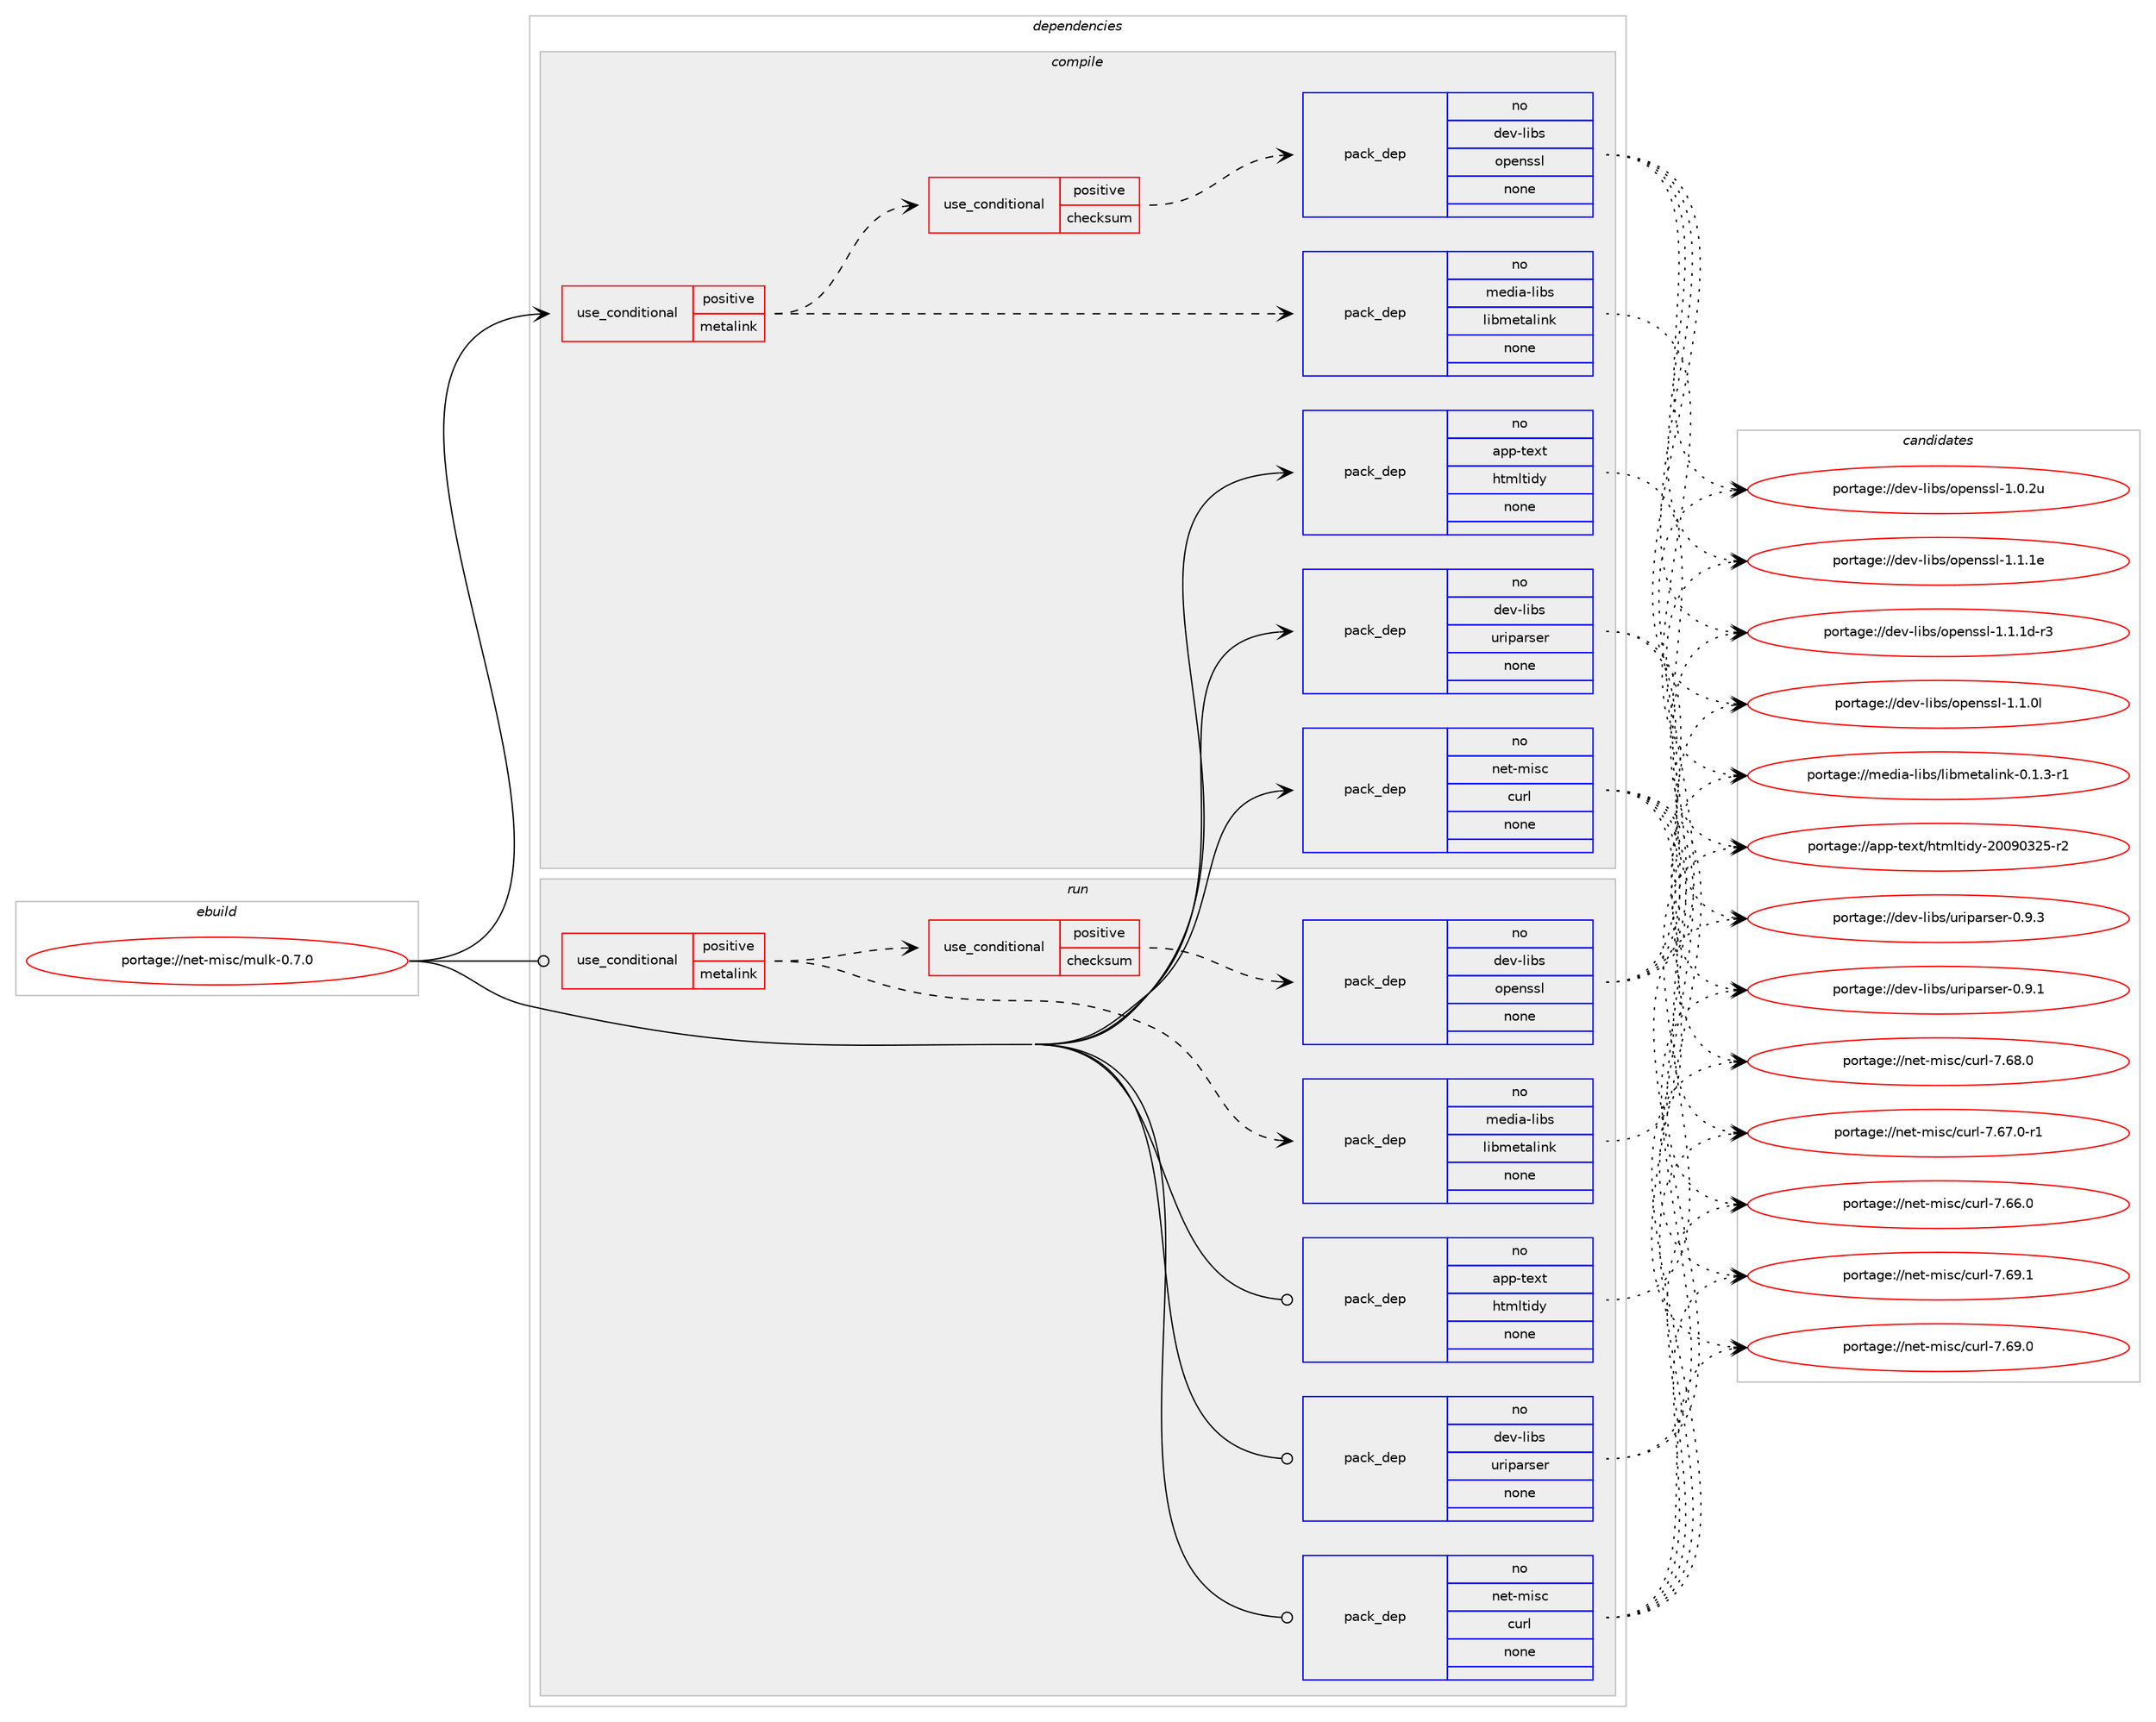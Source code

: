 digraph prolog {

# *************
# Graph options
# *************

newrank=true;
concentrate=true;
compound=true;
graph [rankdir=LR,fontname=Helvetica,fontsize=10,ranksep=1.5];#, ranksep=2.5, nodesep=0.2];
edge  [arrowhead=vee];
node  [fontname=Helvetica,fontsize=10];

# **********
# The ebuild
# **********

subgraph cluster_leftcol {
color=gray;
rank=same;
label=<<i>ebuild</i>>;
id [label="portage://net-misc/mulk-0.7.0", color=red, width=4, href="../net-misc/mulk-0.7.0.svg"];
}

# ****************
# The dependencies
# ****************

subgraph cluster_midcol {
color=gray;
label=<<i>dependencies</i>>;
subgraph cluster_compile {
fillcolor="#eeeeee";
style=filled;
label=<<i>compile</i>>;
subgraph cond3381 {
dependency20959 [label=<<TABLE BORDER="0" CELLBORDER="1" CELLSPACING="0" CELLPADDING="4"><TR><TD ROWSPAN="3" CELLPADDING="10">use_conditional</TD></TR><TR><TD>positive</TD></TR><TR><TD>metalink</TD></TR></TABLE>>, shape=none, color=red];
subgraph pack17211 {
dependency20960 [label=<<TABLE BORDER="0" CELLBORDER="1" CELLSPACING="0" CELLPADDING="4" WIDTH="220"><TR><TD ROWSPAN="6" CELLPADDING="30">pack_dep</TD></TR><TR><TD WIDTH="110">no</TD></TR><TR><TD>media-libs</TD></TR><TR><TD>libmetalink</TD></TR><TR><TD>none</TD></TR><TR><TD></TD></TR></TABLE>>, shape=none, color=blue];
}
dependency20959:e -> dependency20960:w [weight=20,style="dashed",arrowhead="vee"];
subgraph cond3382 {
dependency20961 [label=<<TABLE BORDER="0" CELLBORDER="1" CELLSPACING="0" CELLPADDING="4"><TR><TD ROWSPAN="3" CELLPADDING="10">use_conditional</TD></TR><TR><TD>positive</TD></TR><TR><TD>checksum</TD></TR></TABLE>>, shape=none, color=red];
subgraph pack17212 {
dependency20962 [label=<<TABLE BORDER="0" CELLBORDER="1" CELLSPACING="0" CELLPADDING="4" WIDTH="220"><TR><TD ROWSPAN="6" CELLPADDING="30">pack_dep</TD></TR><TR><TD WIDTH="110">no</TD></TR><TR><TD>dev-libs</TD></TR><TR><TD>openssl</TD></TR><TR><TD>none</TD></TR><TR><TD></TD></TR></TABLE>>, shape=none, color=blue];
}
dependency20961:e -> dependency20962:w [weight=20,style="dashed",arrowhead="vee"];
}
dependency20959:e -> dependency20961:w [weight=20,style="dashed",arrowhead="vee"];
}
id:e -> dependency20959:w [weight=20,style="solid",arrowhead="vee"];
subgraph pack17213 {
dependency20963 [label=<<TABLE BORDER="0" CELLBORDER="1" CELLSPACING="0" CELLPADDING="4" WIDTH="220"><TR><TD ROWSPAN="6" CELLPADDING="30">pack_dep</TD></TR><TR><TD WIDTH="110">no</TD></TR><TR><TD>app-text</TD></TR><TR><TD>htmltidy</TD></TR><TR><TD>none</TD></TR><TR><TD></TD></TR></TABLE>>, shape=none, color=blue];
}
id:e -> dependency20963:w [weight=20,style="solid",arrowhead="vee"];
subgraph pack17214 {
dependency20964 [label=<<TABLE BORDER="0" CELLBORDER="1" CELLSPACING="0" CELLPADDING="4" WIDTH="220"><TR><TD ROWSPAN="6" CELLPADDING="30">pack_dep</TD></TR><TR><TD WIDTH="110">no</TD></TR><TR><TD>dev-libs</TD></TR><TR><TD>uriparser</TD></TR><TR><TD>none</TD></TR><TR><TD></TD></TR></TABLE>>, shape=none, color=blue];
}
id:e -> dependency20964:w [weight=20,style="solid",arrowhead="vee"];
subgraph pack17215 {
dependency20965 [label=<<TABLE BORDER="0" CELLBORDER="1" CELLSPACING="0" CELLPADDING="4" WIDTH="220"><TR><TD ROWSPAN="6" CELLPADDING="30">pack_dep</TD></TR><TR><TD WIDTH="110">no</TD></TR><TR><TD>net-misc</TD></TR><TR><TD>curl</TD></TR><TR><TD>none</TD></TR><TR><TD></TD></TR></TABLE>>, shape=none, color=blue];
}
id:e -> dependency20965:w [weight=20,style="solid",arrowhead="vee"];
}
subgraph cluster_compileandrun {
fillcolor="#eeeeee";
style=filled;
label=<<i>compile and run</i>>;
}
subgraph cluster_run {
fillcolor="#eeeeee";
style=filled;
label=<<i>run</i>>;
subgraph cond3383 {
dependency20966 [label=<<TABLE BORDER="0" CELLBORDER="1" CELLSPACING="0" CELLPADDING="4"><TR><TD ROWSPAN="3" CELLPADDING="10">use_conditional</TD></TR><TR><TD>positive</TD></TR><TR><TD>metalink</TD></TR></TABLE>>, shape=none, color=red];
subgraph pack17216 {
dependency20967 [label=<<TABLE BORDER="0" CELLBORDER="1" CELLSPACING="0" CELLPADDING="4" WIDTH="220"><TR><TD ROWSPAN="6" CELLPADDING="30">pack_dep</TD></TR><TR><TD WIDTH="110">no</TD></TR><TR><TD>media-libs</TD></TR><TR><TD>libmetalink</TD></TR><TR><TD>none</TD></TR><TR><TD></TD></TR></TABLE>>, shape=none, color=blue];
}
dependency20966:e -> dependency20967:w [weight=20,style="dashed",arrowhead="vee"];
subgraph cond3384 {
dependency20968 [label=<<TABLE BORDER="0" CELLBORDER="1" CELLSPACING="0" CELLPADDING="4"><TR><TD ROWSPAN="3" CELLPADDING="10">use_conditional</TD></TR><TR><TD>positive</TD></TR><TR><TD>checksum</TD></TR></TABLE>>, shape=none, color=red];
subgraph pack17217 {
dependency20969 [label=<<TABLE BORDER="0" CELLBORDER="1" CELLSPACING="0" CELLPADDING="4" WIDTH="220"><TR><TD ROWSPAN="6" CELLPADDING="30">pack_dep</TD></TR><TR><TD WIDTH="110">no</TD></TR><TR><TD>dev-libs</TD></TR><TR><TD>openssl</TD></TR><TR><TD>none</TD></TR><TR><TD></TD></TR></TABLE>>, shape=none, color=blue];
}
dependency20968:e -> dependency20969:w [weight=20,style="dashed",arrowhead="vee"];
}
dependency20966:e -> dependency20968:w [weight=20,style="dashed",arrowhead="vee"];
}
id:e -> dependency20966:w [weight=20,style="solid",arrowhead="odot"];
subgraph pack17218 {
dependency20970 [label=<<TABLE BORDER="0" CELLBORDER="1" CELLSPACING="0" CELLPADDING="4" WIDTH="220"><TR><TD ROWSPAN="6" CELLPADDING="30">pack_dep</TD></TR><TR><TD WIDTH="110">no</TD></TR><TR><TD>app-text</TD></TR><TR><TD>htmltidy</TD></TR><TR><TD>none</TD></TR><TR><TD></TD></TR></TABLE>>, shape=none, color=blue];
}
id:e -> dependency20970:w [weight=20,style="solid",arrowhead="odot"];
subgraph pack17219 {
dependency20971 [label=<<TABLE BORDER="0" CELLBORDER="1" CELLSPACING="0" CELLPADDING="4" WIDTH="220"><TR><TD ROWSPAN="6" CELLPADDING="30">pack_dep</TD></TR><TR><TD WIDTH="110">no</TD></TR><TR><TD>dev-libs</TD></TR><TR><TD>uriparser</TD></TR><TR><TD>none</TD></TR><TR><TD></TD></TR></TABLE>>, shape=none, color=blue];
}
id:e -> dependency20971:w [weight=20,style="solid",arrowhead="odot"];
subgraph pack17220 {
dependency20972 [label=<<TABLE BORDER="0" CELLBORDER="1" CELLSPACING="0" CELLPADDING="4" WIDTH="220"><TR><TD ROWSPAN="6" CELLPADDING="30">pack_dep</TD></TR><TR><TD WIDTH="110">no</TD></TR><TR><TD>net-misc</TD></TR><TR><TD>curl</TD></TR><TR><TD>none</TD></TR><TR><TD></TD></TR></TABLE>>, shape=none, color=blue];
}
id:e -> dependency20972:w [weight=20,style="solid",arrowhead="odot"];
}
}

# **************
# The candidates
# **************

subgraph cluster_choices {
rank=same;
color=gray;
label=<<i>candidates</i>>;

subgraph choice17211 {
color=black;
nodesep=1;
choice1091011001059745108105981154710810598109101116971081051101074548464946514511449 [label="portage://media-libs/libmetalink-0.1.3-r1", color=red, width=4,href="../media-libs/libmetalink-0.1.3-r1.svg"];
dependency20960:e -> choice1091011001059745108105981154710810598109101116971081051101074548464946514511449:w [style=dotted,weight="100"];
}
subgraph choice17212 {
color=black;
nodesep=1;
choice100101118451081059811547111112101110115115108454946494649101 [label="portage://dev-libs/openssl-1.1.1e", color=red, width=4,href="../dev-libs/openssl-1.1.1e.svg"];
choice1001011184510810598115471111121011101151151084549464946491004511451 [label="portage://dev-libs/openssl-1.1.1d-r3", color=red, width=4,href="../dev-libs/openssl-1.1.1d-r3.svg"];
choice100101118451081059811547111112101110115115108454946494648108 [label="portage://dev-libs/openssl-1.1.0l", color=red, width=4,href="../dev-libs/openssl-1.1.0l.svg"];
choice100101118451081059811547111112101110115115108454946484650117 [label="portage://dev-libs/openssl-1.0.2u", color=red, width=4,href="../dev-libs/openssl-1.0.2u.svg"];
dependency20962:e -> choice100101118451081059811547111112101110115115108454946494649101:w [style=dotted,weight="100"];
dependency20962:e -> choice1001011184510810598115471111121011101151151084549464946491004511451:w [style=dotted,weight="100"];
dependency20962:e -> choice100101118451081059811547111112101110115115108454946494648108:w [style=dotted,weight="100"];
dependency20962:e -> choice100101118451081059811547111112101110115115108454946484650117:w [style=dotted,weight="100"];
}
subgraph choice17213 {
color=black;
nodesep=1;
choice9711211245116101120116471041161091081161051001214550484857485150534511450 [label="portage://app-text/htmltidy-20090325-r2", color=red, width=4,href="../app-text/htmltidy-20090325-r2.svg"];
dependency20963:e -> choice9711211245116101120116471041161091081161051001214550484857485150534511450:w [style=dotted,weight="100"];
}
subgraph choice17214 {
color=black;
nodesep=1;
choice10010111845108105981154711711410511297114115101114454846574651 [label="portage://dev-libs/uriparser-0.9.3", color=red, width=4,href="../dev-libs/uriparser-0.9.3.svg"];
choice10010111845108105981154711711410511297114115101114454846574649 [label="portage://dev-libs/uriparser-0.9.1", color=red, width=4,href="../dev-libs/uriparser-0.9.1.svg"];
dependency20964:e -> choice10010111845108105981154711711410511297114115101114454846574651:w [style=dotted,weight="100"];
dependency20964:e -> choice10010111845108105981154711711410511297114115101114454846574649:w [style=dotted,weight="100"];
}
subgraph choice17215 {
color=black;
nodesep=1;
choice1101011164510910511599479911711410845554654574649 [label="portage://net-misc/curl-7.69.1", color=red, width=4,href="../net-misc/curl-7.69.1.svg"];
choice1101011164510910511599479911711410845554654574648 [label="portage://net-misc/curl-7.69.0", color=red, width=4,href="../net-misc/curl-7.69.0.svg"];
choice1101011164510910511599479911711410845554654564648 [label="portage://net-misc/curl-7.68.0", color=red, width=4,href="../net-misc/curl-7.68.0.svg"];
choice11010111645109105115994799117114108455546545546484511449 [label="portage://net-misc/curl-7.67.0-r1", color=red, width=4,href="../net-misc/curl-7.67.0-r1.svg"];
choice1101011164510910511599479911711410845554654544648 [label="portage://net-misc/curl-7.66.0", color=red, width=4,href="../net-misc/curl-7.66.0.svg"];
dependency20965:e -> choice1101011164510910511599479911711410845554654574649:w [style=dotted,weight="100"];
dependency20965:e -> choice1101011164510910511599479911711410845554654574648:w [style=dotted,weight="100"];
dependency20965:e -> choice1101011164510910511599479911711410845554654564648:w [style=dotted,weight="100"];
dependency20965:e -> choice11010111645109105115994799117114108455546545546484511449:w [style=dotted,weight="100"];
dependency20965:e -> choice1101011164510910511599479911711410845554654544648:w [style=dotted,weight="100"];
}
subgraph choice17216 {
color=black;
nodesep=1;
choice1091011001059745108105981154710810598109101116971081051101074548464946514511449 [label="portage://media-libs/libmetalink-0.1.3-r1", color=red, width=4,href="../media-libs/libmetalink-0.1.3-r1.svg"];
dependency20967:e -> choice1091011001059745108105981154710810598109101116971081051101074548464946514511449:w [style=dotted,weight="100"];
}
subgraph choice17217 {
color=black;
nodesep=1;
choice100101118451081059811547111112101110115115108454946494649101 [label="portage://dev-libs/openssl-1.1.1e", color=red, width=4,href="../dev-libs/openssl-1.1.1e.svg"];
choice1001011184510810598115471111121011101151151084549464946491004511451 [label="portage://dev-libs/openssl-1.1.1d-r3", color=red, width=4,href="../dev-libs/openssl-1.1.1d-r3.svg"];
choice100101118451081059811547111112101110115115108454946494648108 [label="portage://dev-libs/openssl-1.1.0l", color=red, width=4,href="../dev-libs/openssl-1.1.0l.svg"];
choice100101118451081059811547111112101110115115108454946484650117 [label="portage://dev-libs/openssl-1.0.2u", color=red, width=4,href="../dev-libs/openssl-1.0.2u.svg"];
dependency20969:e -> choice100101118451081059811547111112101110115115108454946494649101:w [style=dotted,weight="100"];
dependency20969:e -> choice1001011184510810598115471111121011101151151084549464946491004511451:w [style=dotted,weight="100"];
dependency20969:e -> choice100101118451081059811547111112101110115115108454946494648108:w [style=dotted,weight="100"];
dependency20969:e -> choice100101118451081059811547111112101110115115108454946484650117:w [style=dotted,weight="100"];
}
subgraph choice17218 {
color=black;
nodesep=1;
choice9711211245116101120116471041161091081161051001214550484857485150534511450 [label="portage://app-text/htmltidy-20090325-r2", color=red, width=4,href="../app-text/htmltidy-20090325-r2.svg"];
dependency20970:e -> choice9711211245116101120116471041161091081161051001214550484857485150534511450:w [style=dotted,weight="100"];
}
subgraph choice17219 {
color=black;
nodesep=1;
choice10010111845108105981154711711410511297114115101114454846574651 [label="portage://dev-libs/uriparser-0.9.3", color=red, width=4,href="../dev-libs/uriparser-0.9.3.svg"];
choice10010111845108105981154711711410511297114115101114454846574649 [label="portage://dev-libs/uriparser-0.9.1", color=red, width=4,href="../dev-libs/uriparser-0.9.1.svg"];
dependency20971:e -> choice10010111845108105981154711711410511297114115101114454846574651:w [style=dotted,weight="100"];
dependency20971:e -> choice10010111845108105981154711711410511297114115101114454846574649:w [style=dotted,weight="100"];
}
subgraph choice17220 {
color=black;
nodesep=1;
choice1101011164510910511599479911711410845554654574649 [label="portage://net-misc/curl-7.69.1", color=red, width=4,href="../net-misc/curl-7.69.1.svg"];
choice1101011164510910511599479911711410845554654574648 [label="portage://net-misc/curl-7.69.0", color=red, width=4,href="../net-misc/curl-7.69.0.svg"];
choice1101011164510910511599479911711410845554654564648 [label="portage://net-misc/curl-7.68.0", color=red, width=4,href="../net-misc/curl-7.68.0.svg"];
choice11010111645109105115994799117114108455546545546484511449 [label="portage://net-misc/curl-7.67.0-r1", color=red, width=4,href="../net-misc/curl-7.67.0-r1.svg"];
choice1101011164510910511599479911711410845554654544648 [label="portage://net-misc/curl-7.66.0", color=red, width=4,href="../net-misc/curl-7.66.0.svg"];
dependency20972:e -> choice1101011164510910511599479911711410845554654574649:w [style=dotted,weight="100"];
dependency20972:e -> choice1101011164510910511599479911711410845554654574648:w [style=dotted,weight="100"];
dependency20972:e -> choice1101011164510910511599479911711410845554654564648:w [style=dotted,weight="100"];
dependency20972:e -> choice11010111645109105115994799117114108455546545546484511449:w [style=dotted,weight="100"];
dependency20972:e -> choice1101011164510910511599479911711410845554654544648:w [style=dotted,weight="100"];
}
}

}
